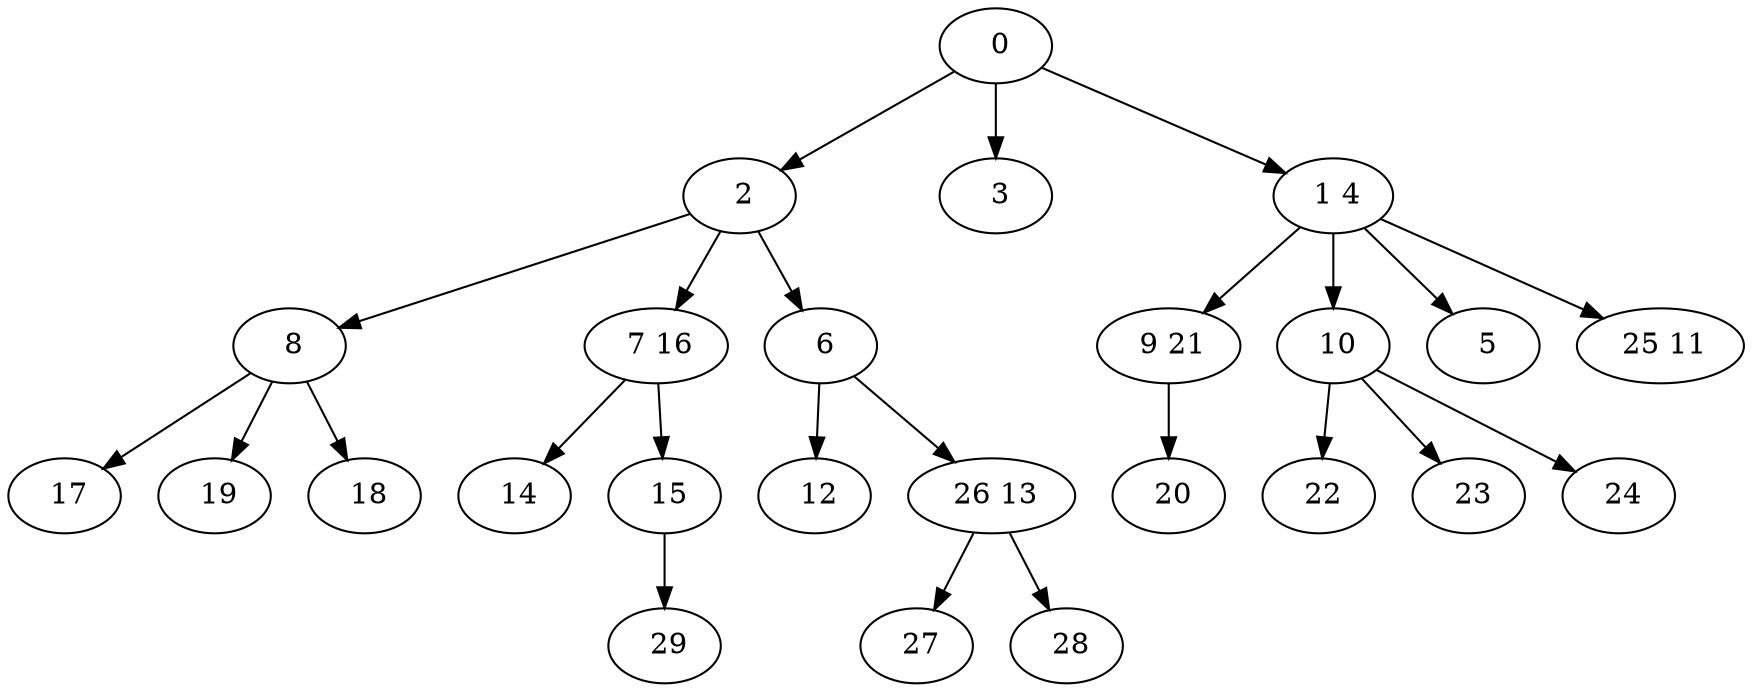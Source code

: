 digraph mytree {
" 0" -> " 2";
" 0" -> " 3";
" 0" -> " 1 4";
" 2" -> " 8";
" 2" -> " 7 16";
" 2" -> " 6";
" 3";
" 1 4" -> " 9 21";
" 1 4" -> " 10";
" 1 4" -> " 5";
" 1 4" -> " 25 11";
" 8" -> " 17";
" 8" -> " 19";
" 8" -> " 18";
" 7 16" -> " 14";
" 7 16" -> " 15";
" 6" -> " 12";
" 6" -> " 26 13";
" 12";
" 26 13" -> " 27";
" 26 13" -> " 28";
" 14";
" 15" -> " 29";
" 17";
" 19";
" 9 21" -> " 20";
" 20";
" 10" -> " 22";
" 10" -> " 23";
" 10" -> " 24";
" 22";
" 23";
" 24";
" 29";
" 27";
" 28";
" 5";
" 25 11";
" 18";
}
